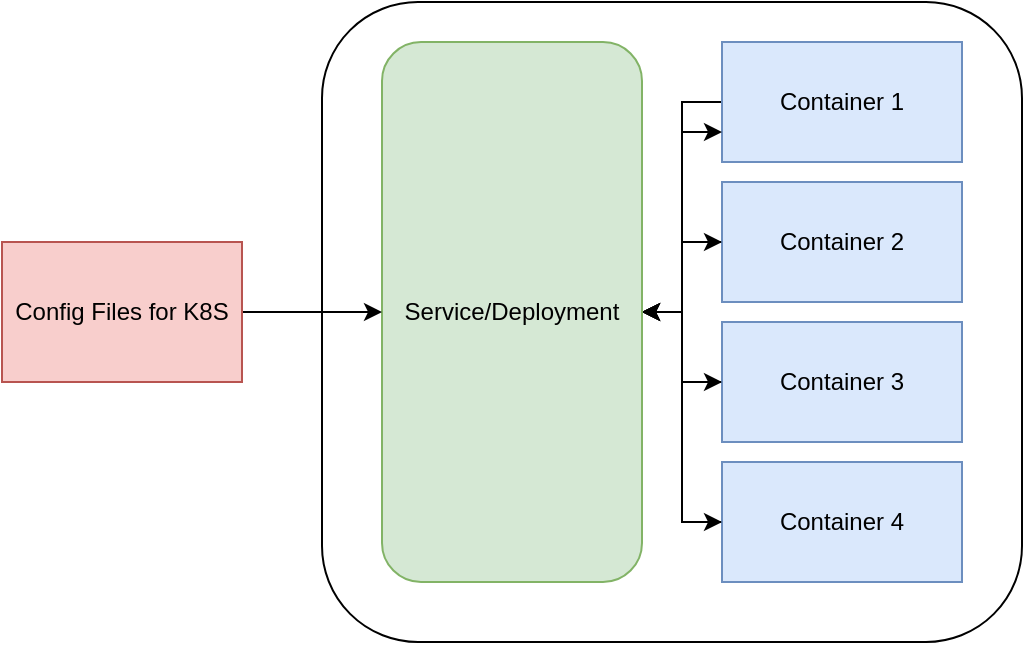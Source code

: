 <mxfile version="20.5.3" type="github">
  <diagram id="PVRfZxUoOlDj7m3QWK1w" name="Page-1">
    <mxGraphModel dx="1038" dy="539" grid="1" gridSize="10" guides="1" tooltips="1" connect="1" arrows="1" fold="1" page="1" pageScale="1" pageWidth="827" pageHeight="1169" math="0" shadow="0">
      <root>
        <mxCell id="0" />
        <mxCell id="1" parent="0" />
        <mxCell id="JBmN9u2r5-fxhoOwxQbI-17" value="" style="rounded=1;whiteSpace=wrap;html=1;" parent="1" vertex="1">
          <mxGeometry x="330" y="80" width="350" height="320" as="geometry" />
        </mxCell>
        <mxCell id="JBmN9u2r5-fxhoOwxQbI-13" style="edgeStyle=orthogonalEdgeStyle;rounded=0;orthogonalLoop=1;jettySize=auto;html=1;" parent="1" source="JBmN9u2r5-fxhoOwxQbI-2" target="JBmN9u2r5-fxhoOwxQbI-6" edge="1">
          <mxGeometry relative="1" as="geometry" />
        </mxCell>
        <mxCell id="JBmN9u2r5-fxhoOwxQbI-2" value="Container 1" style="rounded=0;whiteSpace=wrap;html=1;fillColor=#dae8fc;strokeColor=#6c8ebf;" parent="1" vertex="1">
          <mxGeometry x="530" y="100" width="120" height="60" as="geometry" />
        </mxCell>
        <mxCell id="JBmN9u2r5-fxhoOwxQbI-14" style="edgeStyle=orthogonalEdgeStyle;rounded=0;orthogonalLoop=1;jettySize=auto;html=1;" parent="1" source="JBmN9u2r5-fxhoOwxQbI-3" target="JBmN9u2r5-fxhoOwxQbI-6" edge="1">
          <mxGeometry relative="1" as="geometry" />
        </mxCell>
        <mxCell id="JBmN9u2r5-fxhoOwxQbI-3" value="Container 2" style="rounded=0;whiteSpace=wrap;html=1;fillColor=#dae8fc;strokeColor=#6c8ebf;" parent="1" vertex="1">
          <mxGeometry x="530" y="170" width="120" height="60" as="geometry" />
        </mxCell>
        <mxCell id="JBmN9u2r5-fxhoOwxQbI-15" style="edgeStyle=orthogonalEdgeStyle;rounded=0;orthogonalLoop=1;jettySize=auto;html=1;" parent="1" source="JBmN9u2r5-fxhoOwxQbI-4" target="JBmN9u2r5-fxhoOwxQbI-6" edge="1">
          <mxGeometry relative="1" as="geometry" />
        </mxCell>
        <mxCell id="JBmN9u2r5-fxhoOwxQbI-4" value="Container 3" style="rounded=0;whiteSpace=wrap;html=1;fillColor=#dae8fc;strokeColor=#6c8ebf;" parent="1" vertex="1">
          <mxGeometry x="530" y="240" width="120" height="60" as="geometry" />
        </mxCell>
        <mxCell id="JBmN9u2r5-fxhoOwxQbI-16" style="edgeStyle=orthogonalEdgeStyle;rounded=0;orthogonalLoop=1;jettySize=auto;html=1;" parent="1" source="JBmN9u2r5-fxhoOwxQbI-5" target="JBmN9u2r5-fxhoOwxQbI-6" edge="1">
          <mxGeometry relative="1" as="geometry" />
        </mxCell>
        <mxCell id="JBmN9u2r5-fxhoOwxQbI-5" value="Container 4" style="rounded=0;whiteSpace=wrap;html=1;fillColor=#dae8fc;strokeColor=#6c8ebf;" parent="1" vertex="1">
          <mxGeometry x="530" y="310" width="120" height="60" as="geometry" />
        </mxCell>
        <mxCell id="JBmN9u2r5-fxhoOwxQbI-7" style="edgeStyle=orthogonalEdgeStyle;rounded=0;orthogonalLoop=1;jettySize=auto;html=1;entryX=0;entryY=0.75;entryDx=0;entryDy=0;" parent="1" source="JBmN9u2r5-fxhoOwxQbI-6" target="JBmN9u2r5-fxhoOwxQbI-2" edge="1">
          <mxGeometry relative="1" as="geometry" />
        </mxCell>
        <mxCell id="JBmN9u2r5-fxhoOwxQbI-9" style="edgeStyle=orthogonalEdgeStyle;rounded=0;orthogonalLoop=1;jettySize=auto;html=1;" parent="1" source="JBmN9u2r5-fxhoOwxQbI-6" target="JBmN9u2r5-fxhoOwxQbI-3" edge="1">
          <mxGeometry relative="1" as="geometry" />
        </mxCell>
        <mxCell id="JBmN9u2r5-fxhoOwxQbI-11" style="edgeStyle=orthogonalEdgeStyle;rounded=0;orthogonalLoop=1;jettySize=auto;html=1;entryX=0;entryY=0.5;entryDx=0;entryDy=0;" parent="1" source="JBmN9u2r5-fxhoOwxQbI-6" target="JBmN9u2r5-fxhoOwxQbI-4" edge="1">
          <mxGeometry relative="1" as="geometry" />
        </mxCell>
        <mxCell id="JBmN9u2r5-fxhoOwxQbI-12" style="edgeStyle=orthogonalEdgeStyle;rounded=0;orthogonalLoop=1;jettySize=auto;html=1;entryX=0;entryY=0.5;entryDx=0;entryDy=0;" parent="1" source="JBmN9u2r5-fxhoOwxQbI-6" target="JBmN9u2r5-fxhoOwxQbI-5" edge="1">
          <mxGeometry relative="1" as="geometry" />
        </mxCell>
        <mxCell id="JBmN9u2r5-fxhoOwxQbI-6" value="Service/Deployment" style="rounded=1;whiteSpace=wrap;html=1;direction=south;fillColor=#d5e8d4;strokeColor=#82b366;" parent="1" vertex="1">
          <mxGeometry x="360" y="100" width="130" height="270" as="geometry" />
        </mxCell>
        <mxCell id="JBmN9u2r5-fxhoOwxQbI-19" style="edgeStyle=orthogonalEdgeStyle;rounded=0;orthogonalLoop=1;jettySize=auto;html=1;" parent="1" source="JBmN9u2r5-fxhoOwxQbI-18" target="JBmN9u2r5-fxhoOwxQbI-6" edge="1">
          <mxGeometry relative="1" as="geometry" />
        </mxCell>
        <mxCell id="JBmN9u2r5-fxhoOwxQbI-18" value="Config Files for K8S" style="rounded=0;whiteSpace=wrap;html=1;fillColor=#f8cecc;strokeColor=#b85450;" parent="1" vertex="1">
          <mxGeometry x="170" y="200" width="120" height="70" as="geometry" />
        </mxCell>
      </root>
    </mxGraphModel>
  </diagram>
</mxfile>
